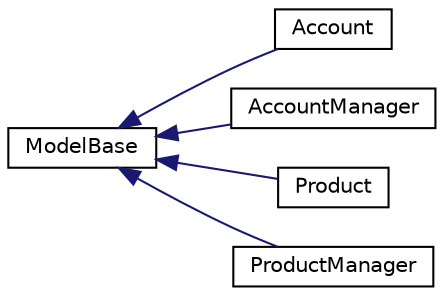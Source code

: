 digraph "Graphical Class Hierarchy"
{
  edge [fontname="Helvetica",fontsize="10",labelfontname="Helvetica",labelfontsize="10"];
  node [fontname="Helvetica",fontsize="10",shape=record];
  rankdir="LR";
  Node1 [label="ModelBase",height=0.2,width=0.4,color="black", fillcolor="white", style="filled",URL="$class_model_base.html"];
  Node1 -> Node2 [dir="back",color="midnightblue",fontsize="10",style="solid",fontname="Helvetica"];
  Node2 [label="Account",height=0.2,width=0.4,color="black", fillcolor="white", style="filled",URL="$class_account.html"];
  Node1 -> Node3 [dir="back",color="midnightblue",fontsize="10",style="solid",fontname="Helvetica"];
  Node3 [label="AccountManager",height=0.2,width=0.4,color="black", fillcolor="white", style="filled",URL="$class_account_manager.html"];
  Node1 -> Node4 [dir="back",color="midnightblue",fontsize="10",style="solid",fontname="Helvetica"];
  Node4 [label="Product",height=0.2,width=0.4,color="black", fillcolor="white", style="filled",URL="$class_product.html"];
  Node1 -> Node5 [dir="back",color="midnightblue",fontsize="10",style="solid",fontname="Helvetica"];
  Node5 [label="ProductManager",height=0.2,width=0.4,color="black", fillcolor="white", style="filled",URL="$class_product_manager.html"];
}
